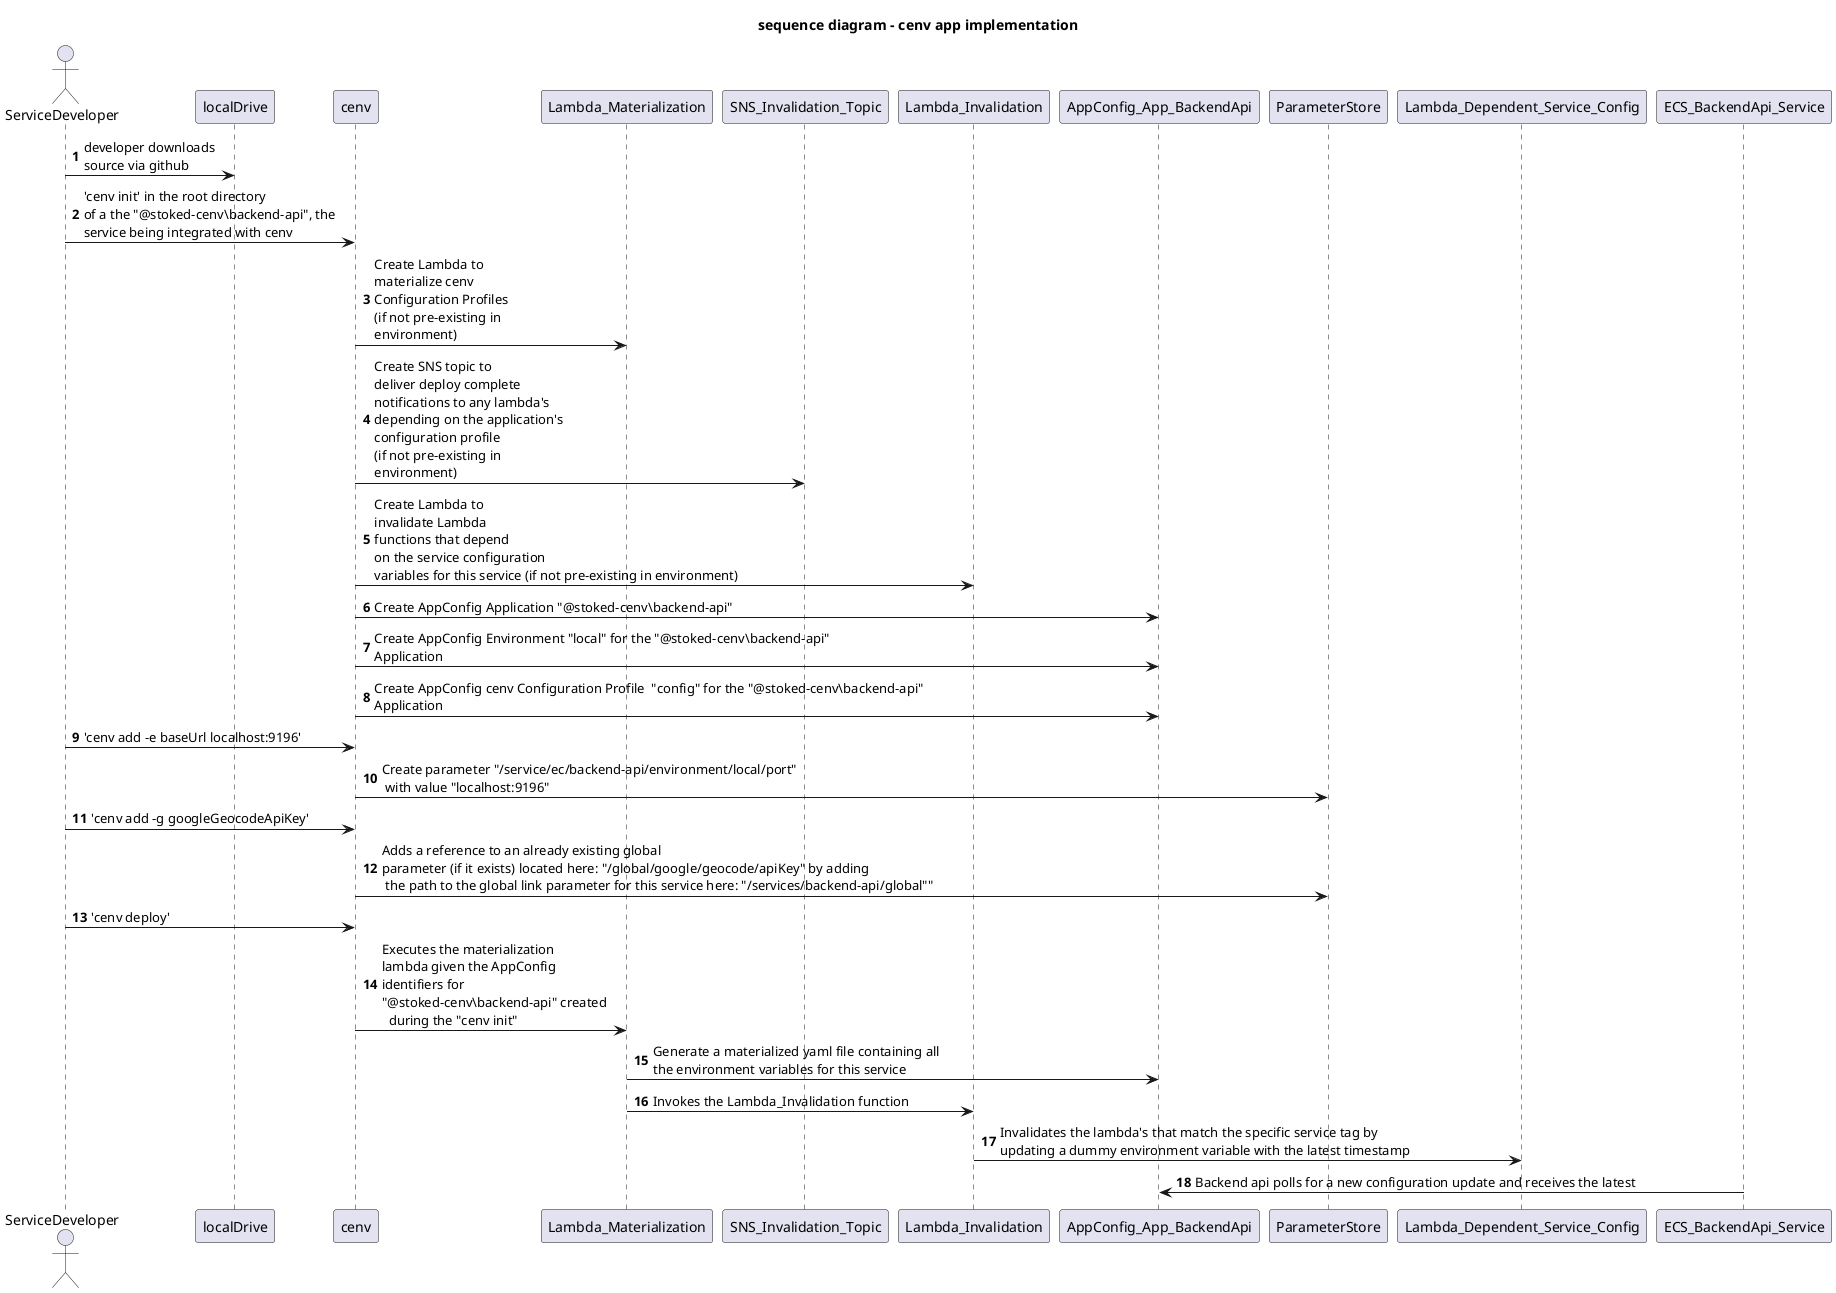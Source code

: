 @startuml
'https://plantuml.com/sequence-diagram

autonumber

' need mechanism to figure out which services need to be updated if a given global parameter is updated
title sequence diagram - cenv app implementation
actor ServiceDeveloper

ServiceDeveloper -> localDrive: developer downloads \nsource via github
ServiceDeveloper -> cenv: 'cenv init' in the root directory \nof a the "@stoked-cenv\backend-api", the \nservice being integrated with cenv
cenv -> Lambda_Materialization: Create Lambda to \nmaterialize cenv \nConfiguration Profiles \n(if not pre-existing in \nenvironment)
cenv -> SNS_Invalidation_Topic: Create SNS topic to \ndeliver deploy complete \nnotifications to any lambda's \ndepending on the application's \nconfiguration profile \n(if not pre-existing in \nenvironment)
cenv -> Lambda_Invalidation: Create Lambda to \ninvalidate Lambda \nfunctions that depend \non the service configuration \nvariables for this service (if not pre-existing in environment)
cenv -> AppConfig_App_BackendApi: Create AppConfig Application "@stoked-cenv\backend-api"
cenv -> AppConfig_App_BackendApi: Create AppConfig Environment "local" for the "@stoked-cenv\backend-api" \nApplication
cenv -> AppConfig_App_BackendApi: Create AppConfig cenv Configuration Profile  "config" for the "@stoked-cenv\backend-api" \nApplication

ServiceDeveloper -> cenv: 'cenv add -e baseUrl localhost:9196'
cenv -> ParameterStore: Create parameter "/service/ec/backend-api/environment/local/port"\n with value "localhost:9196"

ServiceDeveloper -> cenv: 'cenv add -g googleGeocodeApiKey'
cenv -> ParameterStore: Adds a reference to an already existing global \nparameter (if it exists) located here: "/global/google/geocode/apiKey" by adding\n the path to the global link parameter for this service here: "/services/backend-api/global""

ServiceDeveloper -> cenv: 'cenv deploy'
cenv -> Lambda_Materialization: Executes the materialization \nlambda given the AppConfig \nidentifiers for \n"@stoked-cenv\backend-api" created \n  during the "cenv init"
Lambda_Materialization -> AppConfig_App_BackendApi: Generate a materialized yaml file containing all \nthe environment variables for this service
Lambda_Materialization -> Lambda_Invalidation: Invokes the Lambda_Invalidation function
Lambda_Invalidation -> Lambda_Dependent_Service_Config: Invalidates the lambda's that match the specific service tag by \nupdating a dummy environment variable with the latest timestamp
ECS_BackendApi_Service -> AppConfig_App_BackendApi: Backend api polls for a new configuration update and receives the latest

@enduml
